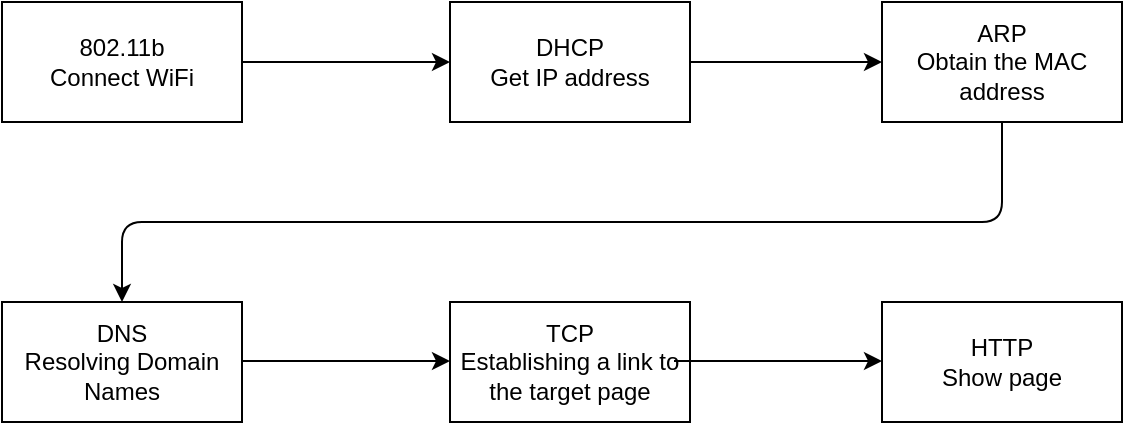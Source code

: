 <mxfile version="14.0.1" type="github">
  <diagram id="vwzTq1y8e4ljIzSaisZo" name="Page-1">
    <mxGraphModel dx="2062" dy="1123" grid="1" gridSize="10" guides="1" tooltips="1" connect="1" arrows="1" fold="1" page="1" pageScale="1" pageWidth="827" pageHeight="1169" math="0" shadow="0">
      <root>
        <mxCell id="0" />
        <mxCell id="1" parent="0" />
        <mxCell id="nBTUZt7WA7RotqihhJNY-1" value="802.11b&lt;br&gt;Connect WiFi" style="rounded=0;whiteSpace=wrap;html=1;" vertex="1" parent="1">
          <mxGeometry x="130" y="200" width="120" height="60" as="geometry" />
        </mxCell>
        <mxCell id="nBTUZt7WA7RotqihhJNY-2" value="DHCP&lt;br&gt;Get IP address" style="rounded=0;whiteSpace=wrap;html=1;" vertex="1" parent="1">
          <mxGeometry x="354" y="200" width="120" height="60" as="geometry" />
        </mxCell>
        <mxCell id="nBTUZt7WA7RotqihhJNY-3" value="" style="endArrow=classic;html=1;exitX=1;exitY=0.5;exitDx=0;exitDy=0;entryX=0;entryY=0.5;entryDx=0;entryDy=0;" edge="1" parent="1" source="nBTUZt7WA7RotqihhJNY-1" target="nBTUZt7WA7RotqihhJNY-2">
          <mxGeometry width="50" height="50" relative="1" as="geometry">
            <mxPoint x="230" y="390" as="sourcePoint" />
            <mxPoint x="280" y="340" as="targetPoint" />
          </mxGeometry>
        </mxCell>
        <mxCell id="nBTUZt7WA7RotqihhJNY-4" value="" style="endArrow=classic;html=1;exitX=1;exitY=0.5;exitDx=0;exitDy=0;" edge="1" parent="1" source="nBTUZt7WA7RotqihhJNY-2">
          <mxGeometry width="50" height="50" relative="1" as="geometry">
            <mxPoint x="470" y="250" as="sourcePoint" />
            <mxPoint x="570" y="230" as="targetPoint" />
          </mxGeometry>
        </mxCell>
        <mxCell id="nBTUZt7WA7RotqihhJNY-5" value="ARP&lt;br&gt;Obtain the MAC address" style="rounded=0;whiteSpace=wrap;html=1;" vertex="1" parent="1">
          <mxGeometry x="570" y="200" width="120" height="60" as="geometry" />
        </mxCell>
        <mxCell id="nBTUZt7WA7RotqihhJNY-6" value="DNS&lt;br&gt;Resolving Domain Names" style="rounded=0;whiteSpace=wrap;html=1;" vertex="1" parent="1">
          <mxGeometry x="130" y="350" width="120" height="60" as="geometry" />
        </mxCell>
        <mxCell id="nBTUZt7WA7RotqihhJNY-7" value="" style="endArrow=classic;html=1;exitX=0.5;exitY=1;exitDx=0;exitDy=0;entryX=0.5;entryY=0;entryDx=0;entryDy=0;" edge="1" parent="1" source="nBTUZt7WA7RotqihhJNY-5" target="nBTUZt7WA7RotqihhJNY-6">
          <mxGeometry width="50" height="50" relative="1" as="geometry">
            <mxPoint x="650" y="350" as="sourcePoint" />
            <mxPoint x="630" y="330" as="targetPoint" />
            <Array as="points">
              <mxPoint x="630" y="310" />
              <mxPoint x="190" y="310" />
            </Array>
          </mxGeometry>
        </mxCell>
        <mxCell id="nBTUZt7WA7RotqihhJNY-8" value="TCP&lt;br&gt;Establishing a link to the target page" style="rounded=0;whiteSpace=wrap;html=1;" vertex="1" parent="1">
          <mxGeometry x="354" y="350" width="120" height="60" as="geometry" />
        </mxCell>
        <mxCell id="nBTUZt7WA7RotqihhJNY-9" value="HTTP&lt;br&gt;Show page" style="rounded=0;whiteSpace=wrap;html=1;" vertex="1" parent="1">
          <mxGeometry x="570" y="350" width="120" height="60" as="geometry" />
        </mxCell>
        <mxCell id="nBTUZt7WA7RotqihhJNY-10" value="" style="endArrow=classic;html=1;exitX=1;exitY=0.5;exitDx=0;exitDy=0;entryX=0;entryY=0.5;entryDx=0;entryDy=0;" edge="1" parent="1">
          <mxGeometry width="50" height="50" relative="1" as="geometry">
            <mxPoint x="250" y="379.5" as="sourcePoint" />
            <mxPoint x="354" y="379.5" as="targetPoint" />
          </mxGeometry>
        </mxCell>
        <mxCell id="nBTUZt7WA7RotqihhJNY-11" value="" style="endArrow=classic;html=1;exitX=1;exitY=0.5;exitDx=0;exitDy=0;entryX=0;entryY=0.5;entryDx=0;entryDy=0;" edge="1" parent="1">
          <mxGeometry width="50" height="50" relative="1" as="geometry">
            <mxPoint x="466" y="379.5" as="sourcePoint" />
            <mxPoint x="570" y="379.5" as="targetPoint" />
          </mxGeometry>
        </mxCell>
      </root>
    </mxGraphModel>
  </diagram>
</mxfile>
